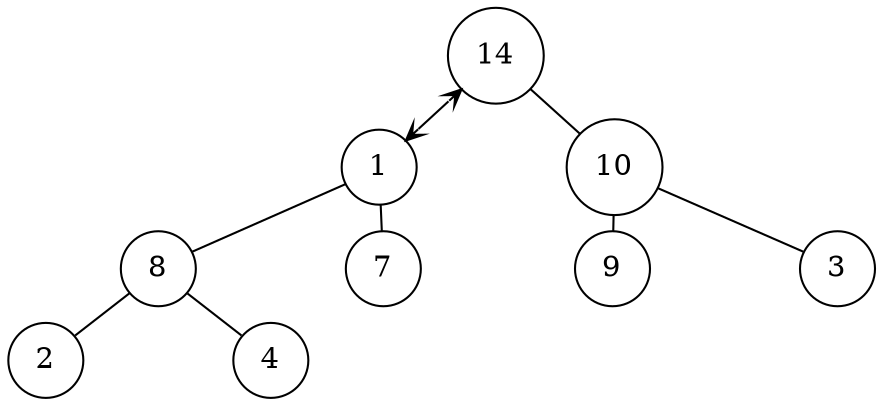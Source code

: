 digraph BT2A2 {
    nodesep=1;
    ranksep=0.1;
    margin=0;
    graph [ordering="out"]
    node [shape=circle];
    edge [arrowsize=0.8, arrowhead=none, arrowtail=none];
    14 -> 1 [arrowhead=vee, arrowtail=vee, dir=both];
    14 -> 10;
    1 -> 8;
    1 -> 7;
    10 -> 9;
    10 -> 3;
    8 -> 2;
    8 -> 4;
}